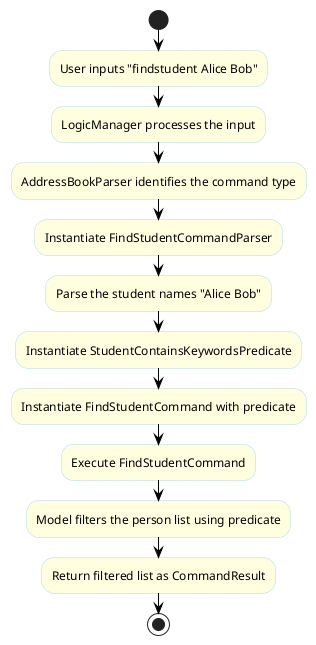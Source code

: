@startuml
skinparam activityBackgroundColor LightYellow
skinparam activityBorderColor LightBlue
skinparam activityArrowColor Black
skinparam activityArrowFontSize 15

start

:User inputs "findstudent Alice Bob";

:LogicManager processes the input;

:AddressBookParser identifies the command type;

:Instantiate FindStudentCommandParser;

:Parse the student names "Alice Bob";

:Instantiate StudentContainsKeywordsPredicate;

:Instantiate FindStudentCommand with predicate;

:Execute FindStudentCommand;

:Model filters the person list using predicate;

:Return filtered list as CommandResult;

stop

@enduml
